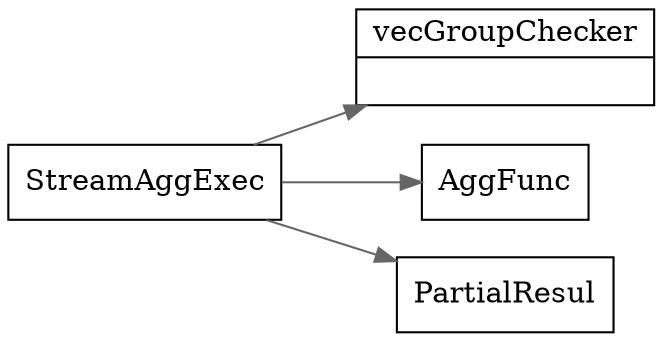 digraph StreamAgg {
  node[shape=box];
  edge[color=gray40];
  newrank=true;
  rankdir=LR;

  StreamAggExec -> {
    vecGroupChecker;
    AggFunc;
    PartialResul;
  }
  vecGroupChecker[
    shape="record";
    label="{{
      vecGroupChecker|
    }}"];
}
